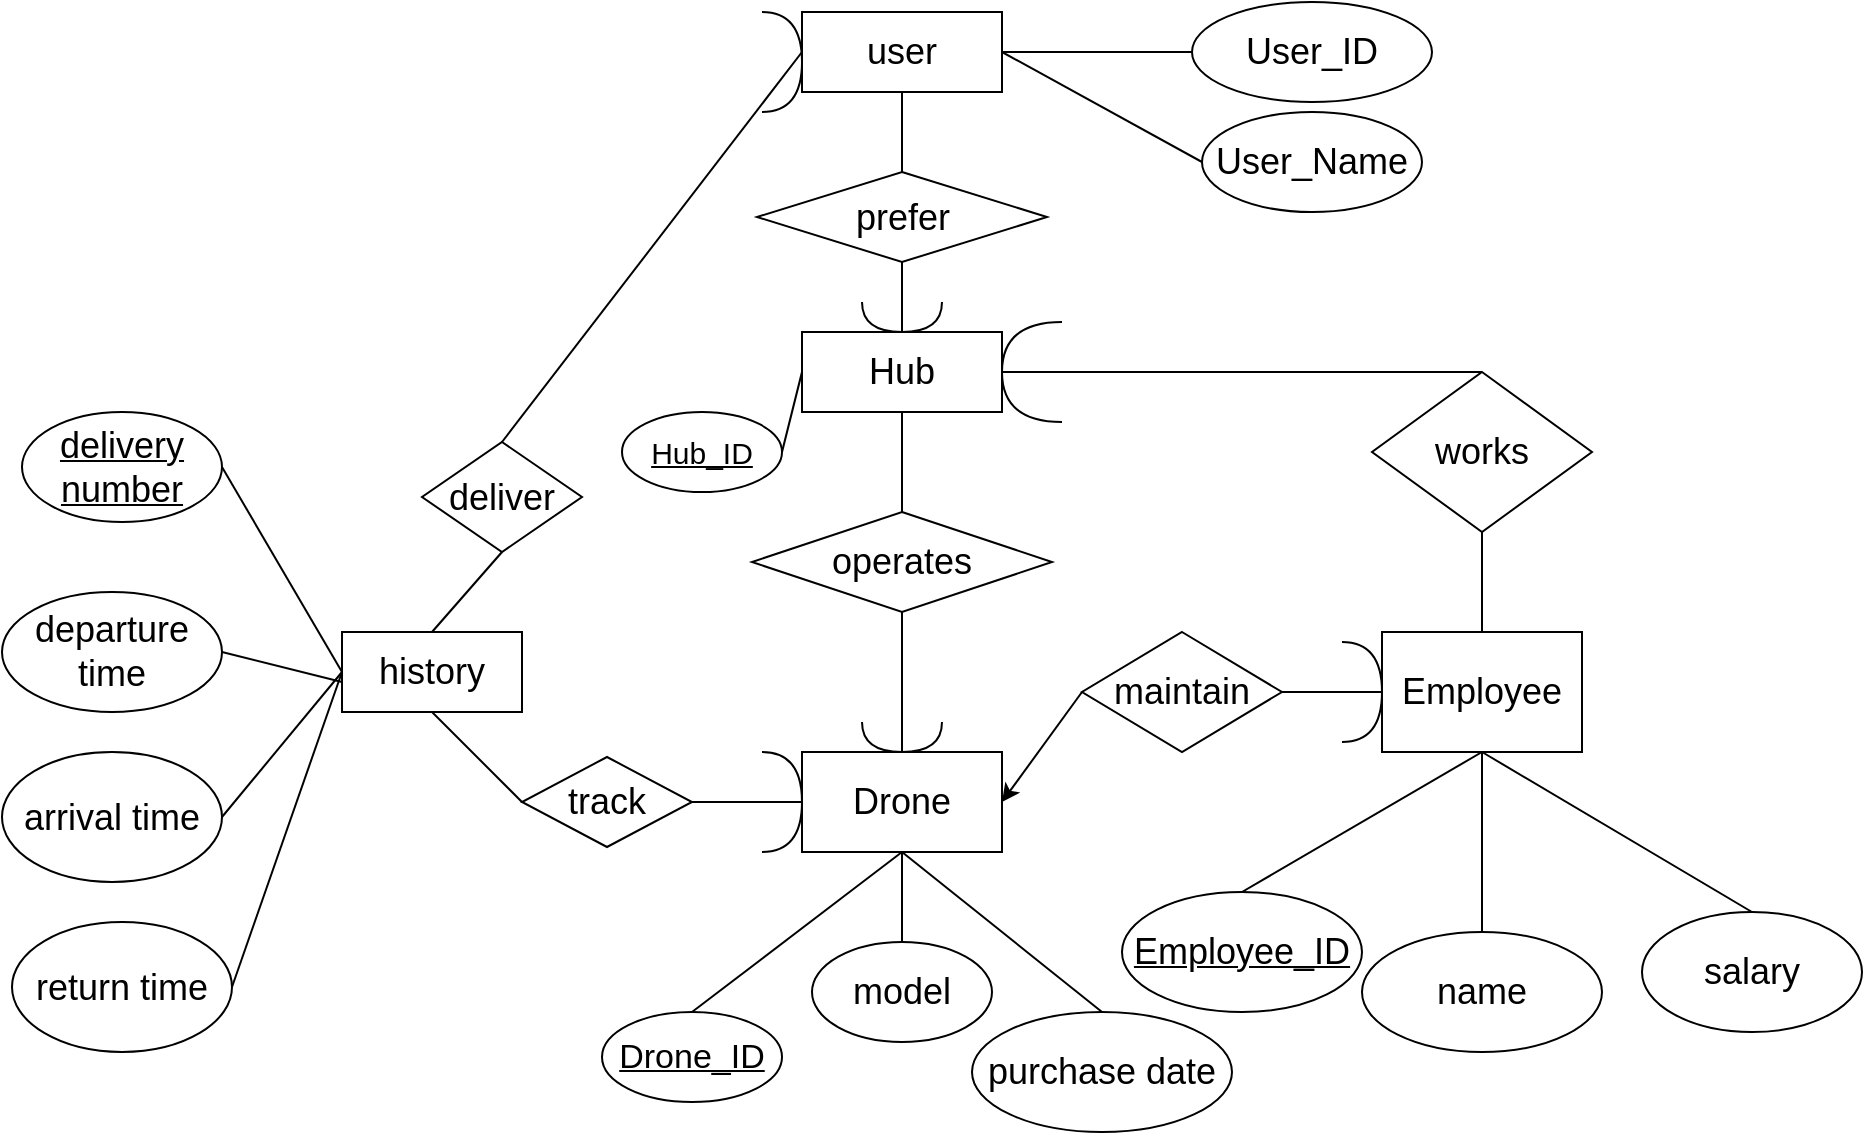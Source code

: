 <mxfile version="15.2.9" type="github">
  <diagram id="R2lEEEUBdFMjLlhIrx00" name="Page-1">
    <mxGraphModel dx="1888" dy="937" grid="1" gridSize="10" guides="1" tooltips="1" connect="1" arrows="1" fold="1" page="1" pageScale="1" pageWidth="850" pageHeight="1100" math="0" shadow="0" extFonts="Permanent Marker^https://fonts.googleapis.com/css?family=Permanent+Marker">
      <root>
        <mxCell id="0" />
        <mxCell id="1" parent="0" />
        <mxCell id="4qD5-4n64g_TP-5ePpoe-1" value="&lt;font style=&quot;font-size: 15px&quot;&gt;&lt;u&gt;Hub_ID&lt;/u&gt;&lt;/font&gt;" style="ellipse;whiteSpace=wrap;html=1;" vertex="1" parent="1">
          <mxGeometry x="210" y="335" width="80" height="40" as="geometry" />
        </mxCell>
        <mxCell id="4qD5-4n64g_TP-5ePpoe-2" value="&lt;font style=&quot;font-size: 18px&quot;&gt;Hub&lt;/font&gt;" style="rounded=0;whiteSpace=wrap;html=1;" vertex="1" parent="1">
          <mxGeometry x="300" y="295" width="100" height="40" as="geometry" />
        </mxCell>
        <mxCell id="4qD5-4n64g_TP-5ePpoe-3" value="" style="endArrow=none;html=1;entryX=0;entryY=0.5;entryDx=0;entryDy=0;exitX=1;exitY=0.5;exitDx=0;exitDy=0;" edge="1" parent="1" source="4qD5-4n64g_TP-5ePpoe-1" target="4qD5-4n64g_TP-5ePpoe-2">
          <mxGeometry width="50" height="50" relative="1" as="geometry">
            <mxPoint x="320" y="575" as="sourcePoint" />
            <mxPoint x="370" y="525" as="targetPoint" />
          </mxGeometry>
        </mxCell>
        <mxCell id="4qD5-4n64g_TP-5ePpoe-4" value="&lt;font style=&quot;font-size: 18px&quot;&gt;Drone&lt;/font&gt;" style="rounded=0;whiteSpace=wrap;html=1;" vertex="1" parent="1">
          <mxGeometry x="300" y="505" width="100" height="50" as="geometry" />
        </mxCell>
        <mxCell id="4qD5-4n64g_TP-5ePpoe-6" value="" style="endArrow=none;html=1;exitX=0.5;exitY=1;exitDx=0;exitDy=0;entryX=0.5;entryY=0;entryDx=0;entryDy=0;" edge="1" parent="1" source="4qD5-4n64g_TP-5ePpoe-4" target="4qD5-4n64g_TP-5ePpoe-63">
          <mxGeometry width="50" height="50" relative="1" as="geometry">
            <mxPoint x="320" y="565" as="sourcePoint" />
            <mxPoint x="370" y="515" as="targetPoint" />
          </mxGeometry>
        </mxCell>
        <mxCell id="4qD5-4n64g_TP-5ePpoe-8" value="" style="endArrow=none;html=1;exitX=0.5;exitY=0;exitDx=0;exitDy=0;entryX=0.5;entryY=1;entryDx=0;entryDy=0;" edge="1" parent="1" source="4qD5-4n64g_TP-5ePpoe-62" target="4qD5-4n64g_TP-5ePpoe-4">
          <mxGeometry width="50" height="50" relative="1" as="geometry">
            <mxPoint x="320" y="555" as="sourcePoint" />
            <mxPoint x="300" y="530" as="targetPoint" />
          </mxGeometry>
        </mxCell>
        <mxCell id="4qD5-4n64g_TP-5ePpoe-12" value="&lt;font style=&quot;font-size: 18px&quot;&gt;operates&lt;/font&gt;" style="rhombus;whiteSpace=wrap;html=1;" vertex="1" parent="1">
          <mxGeometry x="275" y="385" width="150" height="50" as="geometry" />
        </mxCell>
        <mxCell id="4qD5-4n64g_TP-5ePpoe-13" value="" style="endArrow=none;html=1;exitX=0.5;exitY=0;exitDx=0;exitDy=0;entryX=0.5;entryY=1;entryDx=0;entryDy=0;" edge="1" parent="1" source="4qD5-4n64g_TP-5ePpoe-12" target="4qD5-4n64g_TP-5ePpoe-2">
          <mxGeometry width="50" height="50" relative="1" as="geometry">
            <mxPoint x="300" y="385" as="sourcePoint" />
            <mxPoint x="350" y="335" as="targetPoint" />
          </mxGeometry>
        </mxCell>
        <mxCell id="4qD5-4n64g_TP-5ePpoe-15" value="&lt;font style=&quot;font-size: 18px&quot;&gt;Employee&lt;/font&gt;" style="rounded=0;whiteSpace=wrap;html=1;" vertex="1" parent="1">
          <mxGeometry x="590" y="445" width="100" height="60" as="geometry" />
        </mxCell>
        <mxCell id="4qD5-4n64g_TP-5ePpoe-16" value="&lt;font style=&quot;font-size: 18px&quot;&gt;&lt;u&gt;Employee_ID&lt;/u&gt;&lt;/font&gt;" style="ellipse;whiteSpace=wrap;html=1;" vertex="1" parent="1">
          <mxGeometry x="460" y="575" width="120" height="60" as="geometry" />
        </mxCell>
        <mxCell id="4qD5-4n64g_TP-5ePpoe-17" value="&lt;font style=&quot;font-size: 18px&quot;&gt;name&lt;/font&gt;" style="ellipse;whiteSpace=wrap;html=1;" vertex="1" parent="1">
          <mxGeometry x="580" y="595" width="120" height="60" as="geometry" />
        </mxCell>
        <mxCell id="4qD5-4n64g_TP-5ePpoe-19" value="&lt;font style=&quot;font-size: 18px&quot;&gt;salary&lt;/font&gt;" style="ellipse;whiteSpace=wrap;html=1;" vertex="1" parent="1">
          <mxGeometry x="720" y="585" width="110" height="60" as="geometry" />
        </mxCell>
        <mxCell id="4qD5-4n64g_TP-5ePpoe-23" value="" style="endArrow=none;html=1;entryX=0.5;entryY=1;entryDx=0;entryDy=0;exitX=0.5;exitY=0;exitDx=0;exitDy=0;" edge="1" parent="1" source="4qD5-4n64g_TP-5ePpoe-16" target="4qD5-4n64g_TP-5ePpoe-15">
          <mxGeometry width="50" height="50" relative="1" as="geometry">
            <mxPoint x="530" y="575" as="sourcePoint" />
            <mxPoint x="600.04" y="575" as="targetPoint" />
          </mxGeometry>
        </mxCell>
        <mxCell id="4qD5-4n64g_TP-5ePpoe-24" value="" style="endArrow=none;html=1;entryX=0.5;entryY=1;entryDx=0;entryDy=0;exitX=0.5;exitY=0;exitDx=0;exitDy=0;" edge="1" parent="1" source="4qD5-4n64g_TP-5ePpoe-17" target="4qD5-4n64g_TP-5ePpoe-15">
          <mxGeometry width="50" height="50" relative="1" as="geometry">
            <mxPoint x="580.04" y="645" as="sourcePoint" />
            <mxPoint x="585.04" y="575" as="targetPoint" />
          </mxGeometry>
        </mxCell>
        <mxCell id="4qD5-4n64g_TP-5ePpoe-25" value="" style="endArrow=none;html=1;exitX=0.5;exitY=1;exitDx=0;exitDy=0;entryX=0.5;entryY=0;entryDx=0;entryDy=0;" edge="1" parent="1" source="4qD5-4n64g_TP-5ePpoe-15" target="4qD5-4n64g_TP-5ePpoe-19">
          <mxGeometry width="50" height="50" relative="1" as="geometry">
            <mxPoint x="535.04" y="625" as="sourcePoint" />
            <mxPoint x="710.04" y="645" as="targetPoint" />
          </mxGeometry>
        </mxCell>
        <mxCell id="4qD5-4n64g_TP-5ePpoe-28" value="" style="endArrow=none;html=1;entryX=0.5;entryY=1;entryDx=0;entryDy=0;exitX=0.5;exitY=0;exitDx=0;exitDy=0;" edge="1" parent="1" source="4qD5-4n64g_TP-5ePpoe-4" target="4qD5-4n64g_TP-5ePpoe-12">
          <mxGeometry width="50" height="50" relative="1" as="geometry">
            <mxPoint x="480" y="605" as="sourcePoint" />
            <mxPoint x="530" y="555" as="targetPoint" />
          </mxGeometry>
        </mxCell>
        <mxCell id="4qD5-4n64g_TP-5ePpoe-30" value="" style="endArrow=none;html=1;edgeStyle=orthogonalEdgeStyle;curved=1;" edge="1" parent="1">
          <mxGeometry width="50" height="50" relative="1" as="geometry">
            <mxPoint x="330" y="490" as="sourcePoint" />
            <mxPoint x="370" y="490" as="targetPoint" />
            <Array as="points">
              <mxPoint x="330" y="505" />
              <mxPoint x="370" y="505" />
            </Array>
          </mxGeometry>
        </mxCell>
        <mxCell id="4qD5-4n64g_TP-5ePpoe-31" value="&lt;font style=&quot;font-size: 18px&quot;&gt;works&lt;/font&gt;" style="rhombus;whiteSpace=wrap;html=1;" vertex="1" parent="1">
          <mxGeometry x="585" y="315" width="110" height="80" as="geometry" />
        </mxCell>
        <mxCell id="4qD5-4n64g_TP-5ePpoe-35" value="" style="endArrow=none;html=1;exitX=1;exitY=0.5;exitDx=0;exitDy=0;entryX=0.5;entryY=0;entryDx=0;entryDy=0;" edge="1" parent="1" source="4qD5-4n64g_TP-5ePpoe-2" target="4qD5-4n64g_TP-5ePpoe-31">
          <mxGeometry width="50" height="50" relative="1" as="geometry">
            <mxPoint x="470" y="375" as="sourcePoint" />
            <mxPoint x="520" y="325" as="targetPoint" />
            <Array as="points">
              <mxPoint x="470" y="315" />
            </Array>
          </mxGeometry>
        </mxCell>
        <mxCell id="4qD5-4n64g_TP-5ePpoe-40" value="" style="endArrow=none;html=1;entryX=0.5;entryY=0;entryDx=0;entryDy=0;exitX=0.5;exitY=1;exitDx=0;exitDy=0;" edge="1" parent="1" source="4qD5-4n64g_TP-5ePpoe-31" target="4qD5-4n64g_TP-5ePpoe-15">
          <mxGeometry width="50" height="50" relative="1" as="geometry">
            <mxPoint x="590" y="595" as="sourcePoint" />
            <mxPoint x="640" y="545" as="targetPoint" />
          </mxGeometry>
        </mxCell>
        <mxCell id="4qD5-4n64g_TP-5ePpoe-42" value="" style="endArrow=none;html=1;edgeStyle=orthogonalEdgeStyle;curved=1;" edge="1" parent="1">
          <mxGeometry width="50" height="50" relative="1" as="geometry">
            <mxPoint x="430" y="340" as="sourcePoint" />
            <mxPoint x="430" y="290" as="targetPoint" />
            <Array as="points">
              <mxPoint x="400" y="340" />
              <mxPoint x="400" y="290" />
            </Array>
          </mxGeometry>
        </mxCell>
        <mxCell id="4qD5-4n64g_TP-5ePpoe-43" value="&lt;font style=&quot;font-size: 18px&quot;&gt;maintain&lt;/font&gt;" style="rhombus;whiteSpace=wrap;html=1;" vertex="1" parent="1">
          <mxGeometry x="440" y="445" width="100" height="60" as="geometry" />
        </mxCell>
        <mxCell id="4qD5-4n64g_TP-5ePpoe-44" value="" style="endArrow=none;html=1;edgeStyle=orthogonalEdgeStyle;curved=1;" edge="1" parent="1">
          <mxGeometry width="50" height="50" relative="1" as="geometry">
            <mxPoint x="570" y="500" as="sourcePoint" />
            <mxPoint x="570" y="450" as="targetPoint" />
            <Array as="points">
              <mxPoint x="590" y="500" />
              <mxPoint x="590" y="450" />
            </Array>
          </mxGeometry>
        </mxCell>
        <mxCell id="4qD5-4n64g_TP-5ePpoe-45" value="" style="endArrow=none;html=1;exitX=1;exitY=0.5;exitDx=0;exitDy=0;entryX=0;entryY=0.5;entryDx=0;entryDy=0;" edge="1" parent="1" source="4qD5-4n64g_TP-5ePpoe-43" target="4qD5-4n64g_TP-5ePpoe-15">
          <mxGeometry width="50" height="50" relative="1" as="geometry">
            <mxPoint x="550" y="585" as="sourcePoint" />
            <mxPoint x="600" y="535" as="targetPoint" />
          </mxGeometry>
        </mxCell>
        <mxCell id="4qD5-4n64g_TP-5ePpoe-47" value="" style="endArrow=classic;html=1;entryX=1;entryY=0.5;entryDx=0;entryDy=0;exitX=0;exitY=0.5;exitDx=0;exitDy=0;" edge="1" parent="1" source="4qD5-4n64g_TP-5ePpoe-43" target="4qD5-4n64g_TP-5ePpoe-4">
          <mxGeometry width="50" height="50" relative="1" as="geometry">
            <mxPoint x="550" y="585" as="sourcePoint" />
            <mxPoint x="600" y="535" as="targetPoint" />
          </mxGeometry>
        </mxCell>
        <mxCell id="4qD5-4n64g_TP-5ePpoe-48" value="&lt;font style=&quot;font-size: 18px&quot;&gt;user&lt;/font&gt;" style="rounded=0;whiteSpace=wrap;html=1;" vertex="1" parent="1">
          <mxGeometry x="300" y="135" width="100" height="40" as="geometry" />
        </mxCell>
        <mxCell id="4qD5-4n64g_TP-5ePpoe-49" value="&lt;font style=&quot;font-size: 18px&quot;&gt;User_Name&lt;/font&gt;" style="ellipse;whiteSpace=wrap;html=1;" vertex="1" parent="1">
          <mxGeometry x="500" y="185" width="110" height="50" as="geometry" />
        </mxCell>
        <mxCell id="4qD5-4n64g_TP-5ePpoe-50" value="&lt;font style=&quot;font-size: 18px&quot;&gt;User_ID&lt;/font&gt;" style="ellipse;whiteSpace=wrap;html=1;" vertex="1" parent="1">
          <mxGeometry x="495" y="130" width="120" height="50" as="geometry" />
        </mxCell>
        <mxCell id="4qD5-4n64g_TP-5ePpoe-51" value="" style="endArrow=none;html=1;exitX=1;exitY=0.5;exitDx=0;exitDy=0;entryX=0;entryY=0.5;entryDx=0;entryDy=0;" edge="1" parent="1" source="4qD5-4n64g_TP-5ePpoe-48" target="4qD5-4n64g_TP-5ePpoe-50">
          <mxGeometry width="50" height="50" relative="1" as="geometry">
            <mxPoint x="480" y="455" as="sourcePoint" />
            <mxPoint x="530" y="405" as="targetPoint" />
          </mxGeometry>
        </mxCell>
        <mxCell id="4qD5-4n64g_TP-5ePpoe-52" value="" style="endArrow=none;html=1;entryX=0;entryY=0.5;entryDx=0;entryDy=0;" edge="1" parent="1" target="4qD5-4n64g_TP-5ePpoe-49">
          <mxGeometry width="50" height="50" relative="1" as="geometry">
            <mxPoint x="400" y="155" as="sourcePoint" />
            <mxPoint x="505" y="165" as="targetPoint" />
          </mxGeometry>
        </mxCell>
        <mxCell id="4qD5-4n64g_TP-5ePpoe-53" value="&lt;font style=&quot;font-size: 18px&quot;&gt;prefer&lt;/font&gt;" style="rhombus;whiteSpace=wrap;html=1;" vertex="1" parent="1">
          <mxGeometry x="277.5" y="215" width="145" height="45" as="geometry" />
        </mxCell>
        <mxCell id="4qD5-4n64g_TP-5ePpoe-55" value="" style="endArrow=none;html=1;exitX=0.5;exitY=0;exitDx=0;exitDy=0;entryX=0.5;entryY=1;entryDx=0;entryDy=0;" edge="1" parent="1" source="4qD5-4n64g_TP-5ePpoe-53" target="4qD5-4n64g_TP-5ePpoe-48">
          <mxGeometry width="50" height="50" relative="1" as="geometry">
            <mxPoint x="480" y="455" as="sourcePoint" />
            <mxPoint x="360" y="175" as="targetPoint" />
          </mxGeometry>
        </mxCell>
        <mxCell id="4qD5-4n64g_TP-5ePpoe-56" value="" style="endArrow=none;html=1;exitX=0.5;exitY=0;exitDx=0;exitDy=0;entryX=0.5;entryY=1;entryDx=0;entryDy=0;" edge="1" parent="1" source="4qD5-4n64g_TP-5ePpoe-2" target="4qD5-4n64g_TP-5ePpoe-53">
          <mxGeometry width="50" height="50" relative="1" as="geometry">
            <mxPoint x="355" y="225" as="sourcePoint" />
            <mxPoint x="355" y="185" as="targetPoint" />
          </mxGeometry>
        </mxCell>
        <mxCell id="4qD5-4n64g_TP-5ePpoe-57" value="" style="endArrow=none;html=1;edgeStyle=orthogonalEdgeStyle;curved=1;" edge="1" parent="1">
          <mxGeometry width="50" height="50" relative="1" as="geometry">
            <mxPoint x="330" y="280" as="sourcePoint" />
            <mxPoint x="370" y="280" as="targetPoint" />
            <Array as="points">
              <mxPoint x="330" y="295" />
              <mxPoint x="370" y="295" />
            </Array>
          </mxGeometry>
        </mxCell>
        <mxCell id="4qD5-4n64g_TP-5ePpoe-60" value="&lt;font style=&quot;font-size: 18px&quot;&gt;history&lt;/font&gt;" style="rounded=0;whiteSpace=wrap;html=1;" vertex="1" parent="1">
          <mxGeometry x="70" y="445" width="90" height="40" as="geometry" />
        </mxCell>
        <mxCell id="4qD5-4n64g_TP-5ePpoe-62" value="&lt;font style=&quot;font-size: 18px&quot;&gt;model&lt;/font&gt;" style="ellipse;whiteSpace=wrap;html=1;" vertex="1" parent="1">
          <mxGeometry x="305" y="600" width="90" height="50" as="geometry" />
        </mxCell>
        <mxCell id="4qD5-4n64g_TP-5ePpoe-63" value="&lt;font style=&quot;font-size: 18px&quot;&gt;purchase date&lt;/font&gt;" style="ellipse;whiteSpace=wrap;html=1;" vertex="1" parent="1">
          <mxGeometry x="385" y="635" width="130" height="60" as="geometry" />
        </mxCell>
        <mxCell id="4qD5-4n64g_TP-5ePpoe-64" value="" style="endArrow=none;html=1;exitX=0.5;exitY=0;exitDx=0;exitDy=0;entryX=0.5;entryY=1;entryDx=0;entryDy=0;startArrow=none;" edge="1" parent="1" source="4qD5-4n64g_TP-5ePpoe-61" target="4qD5-4n64g_TP-5ePpoe-4">
          <mxGeometry width="50" height="50" relative="1" as="geometry">
            <mxPoint x="250.962" y="656.213" as="sourcePoint" />
            <mxPoint x="310" y="540" as="targetPoint" />
          </mxGeometry>
        </mxCell>
        <mxCell id="4qD5-4n64g_TP-5ePpoe-61" value="&lt;font style=&quot;font-size: 17px&quot;&gt;&lt;u&gt;Drone_ID&lt;/u&gt;&lt;/font&gt;" style="ellipse;whiteSpace=wrap;html=1;" vertex="1" parent="1">
          <mxGeometry x="200" y="635" width="90" height="45" as="geometry" />
        </mxCell>
        <mxCell id="4qD5-4n64g_TP-5ePpoe-67" value="&lt;font style=&quot;font-size: 18px&quot;&gt;departure time&lt;/font&gt;" style="ellipse;whiteSpace=wrap;html=1;" vertex="1" parent="1">
          <mxGeometry x="-100" y="425" width="110" height="60" as="geometry" />
        </mxCell>
        <mxCell id="4qD5-4n64g_TP-5ePpoe-68" value="&lt;font style=&quot;font-size: 18px&quot;&gt;&lt;u&gt;delivery number&lt;/u&gt;&lt;/font&gt;" style="ellipse;whiteSpace=wrap;html=1;" vertex="1" parent="1">
          <mxGeometry x="-90" y="335" width="100" height="55" as="geometry" />
        </mxCell>
        <mxCell id="4qD5-4n64g_TP-5ePpoe-71" value="&lt;font style=&quot;font-size: 18px&quot;&gt;arrival time&lt;/font&gt;" style="ellipse;whiteSpace=wrap;html=1;" vertex="1" parent="1">
          <mxGeometry x="-100" y="505" width="110" height="65" as="geometry" />
        </mxCell>
        <mxCell id="4qD5-4n64g_TP-5ePpoe-72" value="&lt;font style=&quot;font-size: 18px&quot;&gt;return time&lt;/font&gt;" style="ellipse;whiteSpace=wrap;html=1;" vertex="1" parent="1">
          <mxGeometry x="-95" y="590" width="110" height="65" as="geometry" />
        </mxCell>
        <mxCell id="4qD5-4n64g_TP-5ePpoe-73" value="" style="endArrow=none;html=1;exitX=1;exitY=0.5;exitDx=0;exitDy=0;entryX=0;entryY=0.5;entryDx=0;entryDy=0;" edge="1" parent="1" source="4qD5-4n64g_TP-5ePpoe-68" target="4qD5-4n64g_TP-5ePpoe-60">
          <mxGeometry width="50" height="50" relative="1" as="geometry">
            <mxPoint x="190" y="290" as="sourcePoint" />
            <mxPoint x="240" y="240" as="targetPoint" />
          </mxGeometry>
        </mxCell>
        <mxCell id="4qD5-4n64g_TP-5ePpoe-74" value="" style="endArrow=none;html=1;exitX=1;exitY=0.5;exitDx=0;exitDy=0;" edge="1" parent="1" source="4qD5-4n64g_TP-5ePpoe-67">
          <mxGeometry width="50" height="50" relative="1" as="geometry">
            <mxPoint x="20.0" y="372.5" as="sourcePoint" />
            <mxPoint x="70" y="470" as="targetPoint" />
          </mxGeometry>
        </mxCell>
        <mxCell id="4qD5-4n64g_TP-5ePpoe-75" value="" style="endArrow=none;html=1;exitX=1;exitY=0.5;exitDx=0;exitDy=0;entryX=0;entryY=0.5;entryDx=0;entryDy=0;" edge="1" parent="1" source="4qD5-4n64g_TP-5ePpoe-71" target="4qD5-4n64g_TP-5ePpoe-60">
          <mxGeometry width="50" height="50" relative="1" as="geometry">
            <mxPoint x="30" y="550" as="sourcePoint" />
            <mxPoint x="120" y="470" as="targetPoint" />
          </mxGeometry>
        </mxCell>
        <mxCell id="4qD5-4n64g_TP-5ePpoe-76" value="" style="endArrow=none;html=1;exitX=1;exitY=0.5;exitDx=0;exitDy=0;entryX=0;entryY=0.5;entryDx=0;entryDy=0;" edge="1" parent="1" source="4qD5-4n64g_TP-5ePpoe-72" target="4qD5-4n64g_TP-5ePpoe-60">
          <mxGeometry width="50" height="50" relative="1" as="geometry">
            <mxPoint x="190" y="290" as="sourcePoint" />
            <mxPoint x="240" y="240" as="targetPoint" />
          </mxGeometry>
        </mxCell>
        <mxCell id="4qD5-4n64g_TP-5ePpoe-78" value="&lt;font style=&quot;font-size: 18px&quot;&gt;track&lt;/font&gt;" style="rhombus;whiteSpace=wrap;html=1;" vertex="1" parent="1">
          <mxGeometry x="160" y="507.5" width="85" height="45" as="geometry" />
        </mxCell>
        <mxCell id="4qD5-4n64g_TP-5ePpoe-80" value="" style="endArrow=none;html=1;exitX=0.5;exitY=1;exitDx=0;exitDy=0;entryX=0;entryY=0.5;entryDx=0;entryDy=0;" edge="1" parent="1" source="4qD5-4n64g_TP-5ePpoe-60" target="4qD5-4n64g_TP-5ePpoe-78">
          <mxGeometry width="50" height="50" relative="1" as="geometry">
            <mxPoint x="190" y="290" as="sourcePoint" />
            <mxPoint x="240" y="240" as="targetPoint" />
          </mxGeometry>
        </mxCell>
        <mxCell id="4qD5-4n64g_TP-5ePpoe-81" value="" style="endArrow=none;html=1;exitX=1;exitY=0.5;exitDx=0;exitDy=0;entryX=0;entryY=0.5;entryDx=0;entryDy=0;" edge="1" parent="1" source="4qD5-4n64g_TP-5ePpoe-78" target="4qD5-4n64g_TP-5ePpoe-4">
          <mxGeometry width="50" height="50" relative="1" as="geometry">
            <mxPoint x="190" y="290" as="sourcePoint" />
            <mxPoint x="240" y="240" as="targetPoint" />
          </mxGeometry>
        </mxCell>
        <mxCell id="4qD5-4n64g_TP-5ePpoe-88" value="" style="endArrow=none;html=1;edgeStyle=orthogonalEdgeStyle;curved=1;" edge="1" parent="1">
          <mxGeometry width="50" height="50" relative="1" as="geometry">
            <mxPoint x="280" y="555" as="sourcePoint" />
            <mxPoint x="280" y="505" as="targetPoint" />
            <Array as="points">
              <mxPoint x="300" y="555" />
              <mxPoint x="300" y="505" />
            </Array>
          </mxGeometry>
        </mxCell>
        <mxCell id="4qD5-4n64g_TP-5ePpoe-89" value="&lt;font style=&quot;font-size: 18px&quot;&gt;deliver&lt;/font&gt;" style="rhombus;whiteSpace=wrap;html=1;" vertex="1" parent="1">
          <mxGeometry x="110" y="350" width="80" height="55" as="geometry" />
        </mxCell>
        <mxCell id="4qD5-4n64g_TP-5ePpoe-90" value="" style="endArrow=none;html=1;exitX=0.5;exitY=0;exitDx=0;exitDy=0;entryX=0.5;entryY=1;entryDx=0;entryDy=0;" edge="1" parent="1" source="4qD5-4n64g_TP-5ePpoe-60" target="4qD5-4n64g_TP-5ePpoe-89">
          <mxGeometry width="50" height="50" relative="1" as="geometry">
            <mxPoint x="190" y="290" as="sourcePoint" />
            <mxPoint x="240" y="240" as="targetPoint" />
          </mxGeometry>
        </mxCell>
        <mxCell id="4qD5-4n64g_TP-5ePpoe-92" value="" style="endArrow=none;html=1;exitX=0.5;exitY=0;exitDx=0;exitDy=0;entryX=0;entryY=0.5;entryDx=0;entryDy=0;" edge="1" parent="1" source="4qD5-4n64g_TP-5ePpoe-89" target="4qD5-4n64g_TP-5ePpoe-48">
          <mxGeometry width="50" height="50" relative="1" as="geometry">
            <mxPoint x="190" y="290" as="sourcePoint" />
            <mxPoint x="240" y="240" as="targetPoint" />
          </mxGeometry>
        </mxCell>
        <mxCell id="4qD5-4n64g_TP-5ePpoe-93" value="" style="endArrow=none;html=1;edgeStyle=orthogonalEdgeStyle;curved=1;" edge="1" parent="1">
          <mxGeometry width="50" height="50" relative="1" as="geometry">
            <mxPoint x="280" y="185" as="sourcePoint" />
            <mxPoint x="280" y="135" as="targetPoint" />
            <Array as="points">
              <mxPoint x="300" y="185" />
              <mxPoint x="300" y="135" />
            </Array>
          </mxGeometry>
        </mxCell>
      </root>
    </mxGraphModel>
  </diagram>
</mxfile>
